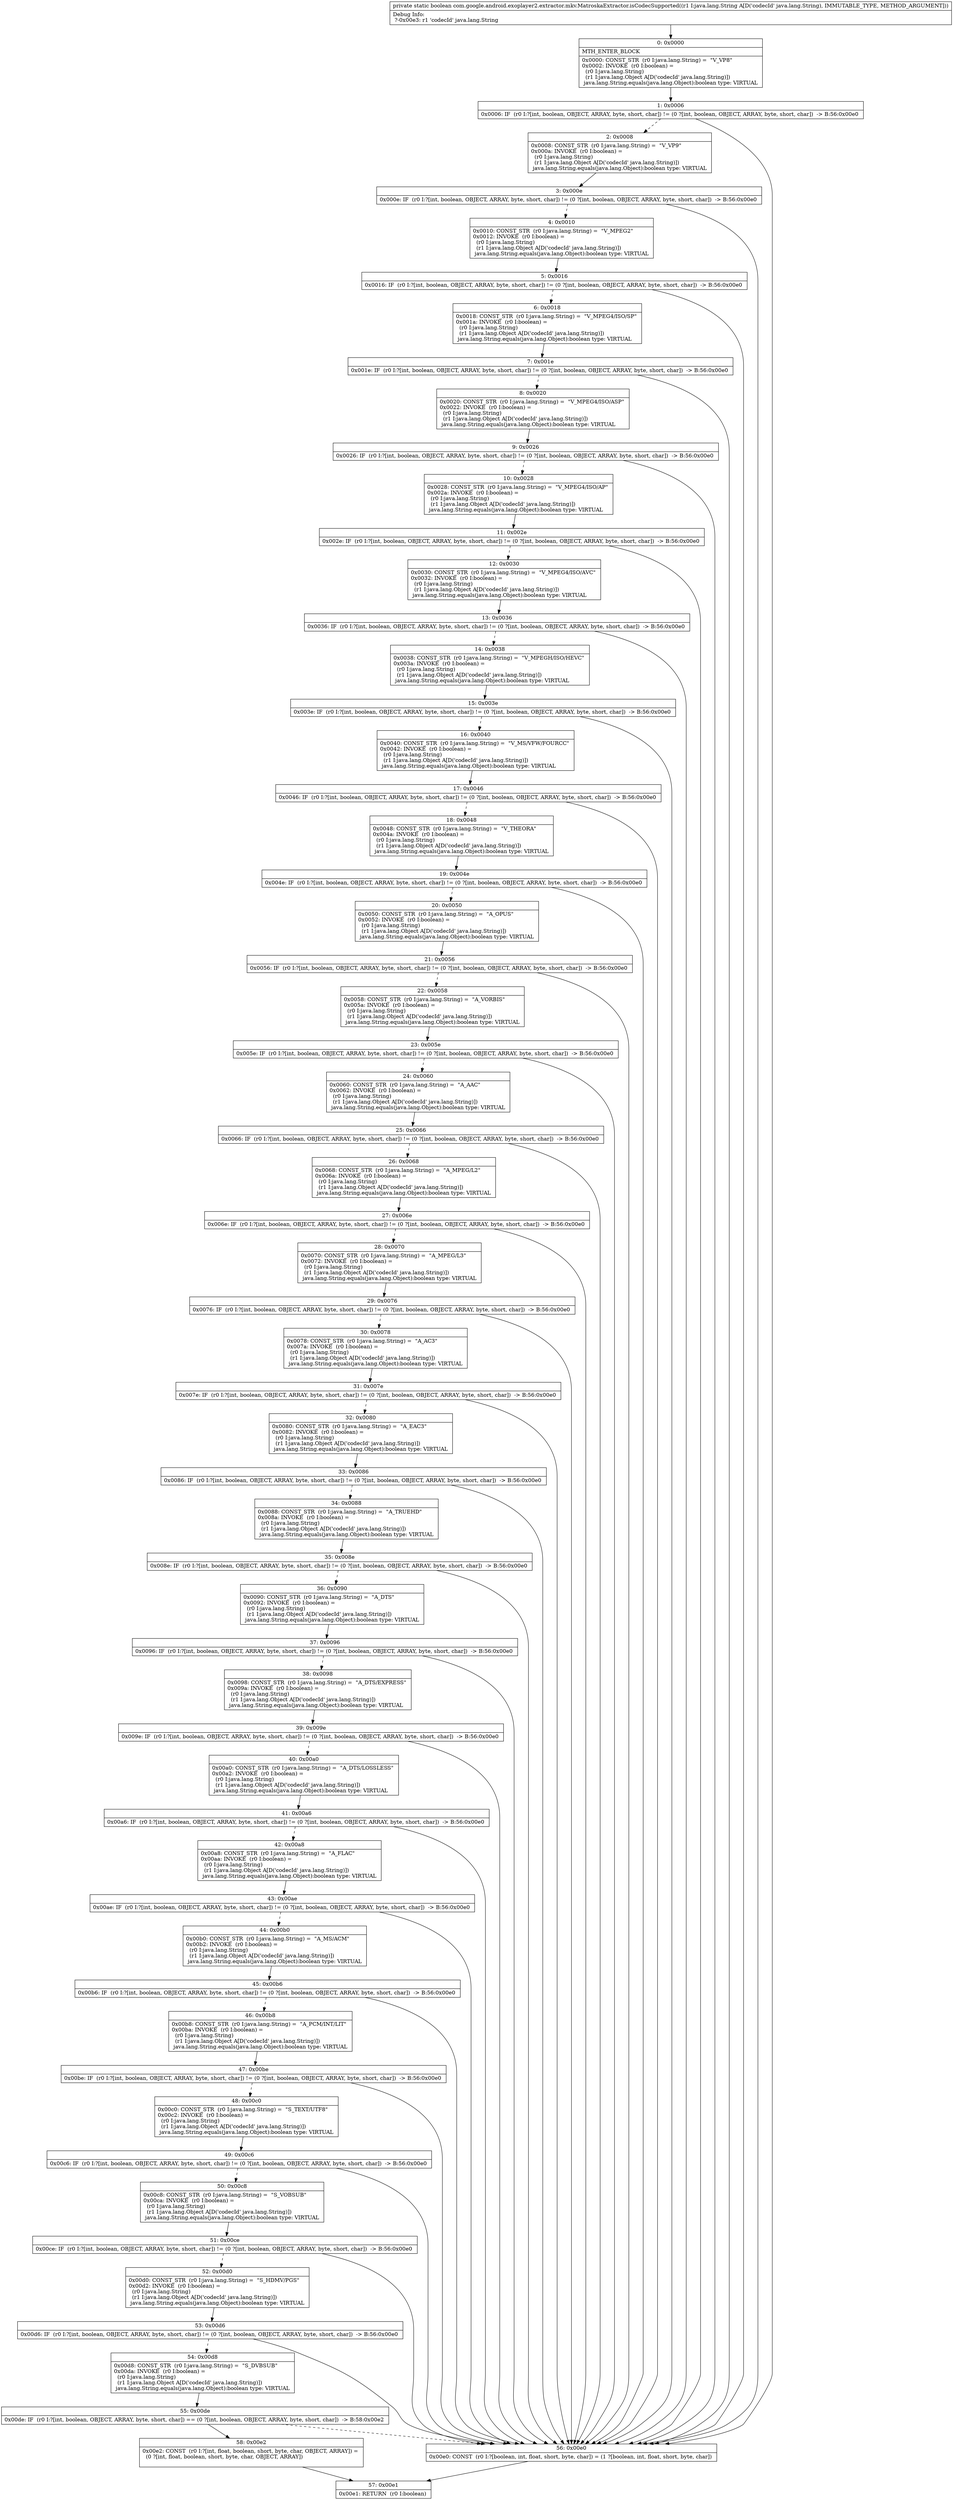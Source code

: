 digraph "CFG forcom.google.android.exoplayer2.extractor.mkv.MatroskaExtractor.isCodecSupported(Ljava\/lang\/String;)Z" {
Node_0 [shape=record,label="{0\:\ 0x0000|MTH_ENTER_BLOCK\l|0x0000: CONST_STR  (r0 I:java.lang.String) =  \"V_VP8\" \l0x0002: INVOKE  (r0 I:boolean) = \l  (r0 I:java.lang.String)\l  (r1 I:java.lang.Object A[D('codecId' java.lang.String)])\l java.lang.String.equals(java.lang.Object):boolean type: VIRTUAL \l}"];
Node_1 [shape=record,label="{1\:\ 0x0006|0x0006: IF  (r0 I:?[int, boolean, OBJECT, ARRAY, byte, short, char]) != (0 ?[int, boolean, OBJECT, ARRAY, byte, short, char])  \-\> B:56:0x00e0 \l}"];
Node_2 [shape=record,label="{2\:\ 0x0008|0x0008: CONST_STR  (r0 I:java.lang.String) =  \"V_VP9\" \l0x000a: INVOKE  (r0 I:boolean) = \l  (r0 I:java.lang.String)\l  (r1 I:java.lang.Object A[D('codecId' java.lang.String)])\l java.lang.String.equals(java.lang.Object):boolean type: VIRTUAL \l}"];
Node_3 [shape=record,label="{3\:\ 0x000e|0x000e: IF  (r0 I:?[int, boolean, OBJECT, ARRAY, byte, short, char]) != (0 ?[int, boolean, OBJECT, ARRAY, byte, short, char])  \-\> B:56:0x00e0 \l}"];
Node_4 [shape=record,label="{4\:\ 0x0010|0x0010: CONST_STR  (r0 I:java.lang.String) =  \"V_MPEG2\" \l0x0012: INVOKE  (r0 I:boolean) = \l  (r0 I:java.lang.String)\l  (r1 I:java.lang.Object A[D('codecId' java.lang.String)])\l java.lang.String.equals(java.lang.Object):boolean type: VIRTUAL \l}"];
Node_5 [shape=record,label="{5\:\ 0x0016|0x0016: IF  (r0 I:?[int, boolean, OBJECT, ARRAY, byte, short, char]) != (0 ?[int, boolean, OBJECT, ARRAY, byte, short, char])  \-\> B:56:0x00e0 \l}"];
Node_6 [shape=record,label="{6\:\ 0x0018|0x0018: CONST_STR  (r0 I:java.lang.String) =  \"V_MPEG4\/ISO\/SP\" \l0x001a: INVOKE  (r0 I:boolean) = \l  (r0 I:java.lang.String)\l  (r1 I:java.lang.Object A[D('codecId' java.lang.String)])\l java.lang.String.equals(java.lang.Object):boolean type: VIRTUAL \l}"];
Node_7 [shape=record,label="{7\:\ 0x001e|0x001e: IF  (r0 I:?[int, boolean, OBJECT, ARRAY, byte, short, char]) != (0 ?[int, boolean, OBJECT, ARRAY, byte, short, char])  \-\> B:56:0x00e0 \l}"];
Node_8 [shape=record,label="{8\:\ 0x0020|0x0020: CONST_STR  (r0 I:java.lang.String) =  \"V_MPEG4\/ISO\/ASP\" \l0x0022: INVOKE  (r0 I:boolean) = \l  (r0 I:java.lang.String)\l  (r1 I:java.lang.Object A[D('codecId' java.lang.String)])\l java.lang.String.equals(java.lang.Object):boolean type: VIRTUAL \l}"];
Node_9 [shape=record,label="{9\:\ 0x0026|0x0026: IF  (r0 I:?[int, boolean, OBJECT, ARRAY, byte, short, char]) != (0 ?[int, boolean, OBJECT, ARRAY, byte, short, char])  \-\> B:56:0x00e0 \l}"];
Node_10 [shape=record,label="{10\:\ 0x0028|0x0028: CONST_STR  (r0 I:java.lang.String) =  \"V_MPEG4\/ISO\/AP\" \l0x002a: INVOKE  (r0 I:boolean) = \l  (r0 I:java.lang.String)\l  (r1 I:java.lang.Object A[D('codecId' java.lang.String)])\l java.lang.String.equals(java.lang.Object):boolean type: VIRTUAL \l}"];
Node_11 [shape=record,label="{11\:\ 0x002e|0x002e: IF  (r0 I:?[int, boolean, OBJECT, ARRAY, byte, short, char]) != (0 ?[int, boolean, OBJECT, ARRAY, byte, short, char])  \-\> B:56:0x00e0 \l}"];
Node_12 [shape=record,label="{12\:\ 0x0030|0x0030: CONST_STR  (r0 I:java.lang.String) =  \"V_MPEG4\/ISO\/AVC\" \l0x0032: INVOKE  (r0 I:boolean) = \l  (r0 I:java.lang.String)\l  (r1 I:java.lang.Object A[D('codecId' java.lang.String)])\l java.lang.String.equals(java.lang.Object):boolean type: VIRTUAL \l}"];
Node_13 [shape=record,label="{13\:\ 0x0036|0x0036: IF  (r0 I:?[int, boolean, OBJECT, ARRAY, byte, short, char]) != (0 ?[int, boolean, OBJECT, ARRAY, byte, short, char])  \-\> B:56:0x00e0 \l}"];
Node_14 [shape=record,label="{14\:\ 0x0038|0x0038: CONST_STR  (r0 I:java.lang.String) =  \"V_MPEGH\/ISO\/HEVC\" \l0x003a: INVOKE  (r0 I:boolean) = \l  (r0 I:java.lang.String)\l  (r1 I:java.lang.Object A[D('codecId' java.lang.String)])\l java.lang.String.equals(java.lang.Object):boolean type: VIRTUAL \l}"];
Node_15 [shape=record,label="{15\:\ 0x003e|0x003e: IF  (r0 I:?[int, boolean, OBJECT, ARRAY, byte, short, char]) != (0 ?[int, boolean, OBJECT, ARRAY, byte, short, char])  \-\> B:56:0x00e0 \l}"];
Node_16 [shape=record,label="{16\:\ 0x0040|0x0040: CONST_STR  (r0 I:java.lang.String) =  \"V_MS\/VFW\/FOURCC\" \l0x0042: INVOKE  (r0 I:boolean) = \l  (r0 I:java.lang.String)\l  (r1 I:java.lang.Object A[D('codecId' java.lang.String)])\l java.lang.String.equals(java.lang.Object):boolean type: VIRTUAL \l}"];
Node_17 [shape=record,label="{17\:\ 0x0046|0x0046: IF  (r0 I:?[int, boolean, OBJECT, ARRAY, byte, short, char]) != (0 ?[int, boolean, OBJECT, ARRAY, byte, short, char])  \-\> B:56:0x00e0 \l}"];
Node_18 [shape=record,label="{18\:\ 0x0048|0x0048: CONST_STR  (r0 I:java.lang.String) =  \"V_THEORA\" \l0x004a: INVOKE  (r0 I:boolean) = \l  (r0 I:java.lang.String)\l  (r1 I:java.lang.Object A[D('codecId' java.lang.String)])\l java.lang.String.equals(java.lang.Object):boolean type: VIRTUAL \l}"];
Node_19 [shape=record,label="{19\:\ 0x004e|0x004e: IF  (r0 I:?[int, boolean, OBJECT, ARRAY, byte, short, char]) != (0 ?[int, boolean, OBJECT, ARRAY, byte, short, char])  \-\> B:56:0x00e0 \l}"];
Node_20 [shape=record,label="{20\:\ 0x0050|0x0050: CONST_STR  (r0 I:java.lang.String) =  \"A_OPUS\" \l0x0052: INVOKE  (r0 I:boolean) = \l  (r0 I:java.lang.String)\l  (r1 I:java.lang.Object A[D('codecId' java.lang.String)])\l java.lang.String.equals(java.lang.Object):boolean type: VIRTUAL \l}"];
Node_21 [shape=record,label="{21\:\ 0x0056|0x0056: IF  (r0 I:?[int, boolean, OBJECT, ARRAY, byte, short, char]) != (0 ?[int, boolean, OBJECT, ARRAY, byte, short, char])  \-\> B:56:0x00e0 \l}"];
Node_22 [shape=record,label="{22\:\ 0x0058|0x0058: CONST_STR  (r0 I:java.lang.String) =  \"A_VORBIS\" \l0x005a: INVOKE  (r0 I:boolean) = \l  (r0 I:java.lang.String)\l  (r1 I:java.lang.Object A[D('codecId' java.lang.String)])\l java.lang.String.equals(java.lang.Object):boolean type: VIRTUAL \l}"];
Node_23 [shape=record,label="{23\:\ 0x005e|0x005e: IF  (r0 I:?[int, boolean, OBJECT, ARRAY, byte, short, char]) != (0 ?[int, boolean, OBJECT, ARRAY, byte, short, char])  \-\> B:56:0x00e0 \l}"];
Node_24 [shape=record,label="{24\:\ 0x0060|0x0060: CONST_STR  (r0 I:java.lang.String) =  \"A_AAC\" \l0x0062: INVOKE  (r0 I:boolean) = \l  (r0 I:java.lang.String)\l  (r1 I:java.lang.Object A[D('codecId' java.lang.String)])\l java.lang.String.equals(java.lang.Object):boolean type: VIRTUAL \l}"];
Node_25 [shape=record,label="{25\:\ 0x0066|0x0066: IF  (r0 I:?[int, boolean, OBJECT, ARRAY, byte, short, char]) != (0 ?[int, boolean, OBJECT, ARRAY, byte, short, char])  \-\> B:56:0x00e0 \l}"];
Node_26 [shape=record,label="{26\:\ 0x0068|0x0068: CONST_STR  (r0 I:java.lang.String) =  \"A_MPEG\/L2\" \l0x006a: INVOKE  (r0 I:boolean) = \l  (r0 I:java.lang.String)\l  (r1 I:java.lang.Object A[D('codecId' java.lang.String)])\l java.lang.String.equals(java.lang.Object):boolean type: VIRTUAL \l}"];
Node_27 [shape=record,label="{27\:\ 0x006e|0x006e: IF  (r0 I:?[int, boolean, OBJECT, ARRAY, byte, short, char]) != (0 ?[int, boolean, OBJECT, ARRAY, byte, short, char])  \-\> B:56:0x00e0 \l}"];
Node_28 [shape=record,label="{28\:\ 0x0070|0x0070: CONST_STR  (r0 I:java.lang.String) =  \"A_MPEG\/L3\" \l0x0072: INVOKE  (r0 I:boolean) = \l  (r0 I:java.lang.String)\l  (r1 I:java.lang.Object A[D('codecId' java.lang.String)])\l java.lang.String.equals(java.lang.Object):boolean type: VIRTUAL \l}"];
Node_29 [shape=record,label="{29\:\ 0x0076|0x0076: IF  (r0 I:?[int, boolean, OBJECT, ARRAY, byte, short, char]) != (0 ?[int, boolean, OBJECT, ARRAY, byte, short, char])  \-\> B:56:0x00e0 \l}"];
Node_30 [shape=record,label="{30\:\ 0x0078|0x0078: CONST_STR  (r0 I:java.lang.String) =  \"A_AC3\" \l0x007a: INVOKE  (r0 I:boolean) = \l  (r0 I:java.lang.String)\l  (r1 I:java.lang.Object A[D('codecId' java.lang.String)])\l java.lang.String.equals(java.lang.Object):boolean type: VIRTUAL \l}"];
Node_31 [shape=record,label="{31\:\ 0x007e|0x007e: IF  (r0 I:?[int, boolean, OBJECT, ARRAY, byte, short, char]) != (0 ?[int, boolean, OBJECT, ARRAY, byte, short, char])  \-\> B:56:0x00e0 \l}"];
Node_32 [shape=record,label="{32\:\ 0x0080|0x0080: CONST_STR  (r0 I:java.lang.String) =  \"A_EAC3\" \l0x0082: INVOKE  (r0 I:boolean) = \l  (r0 I:java.lang.String)\l  (r1 I:java.lang.Object A[D('codecId' java.lang.String)])\l java.lang.String.equals(java.lang.Object):boolean type: VIRTUAL \l}"];
Node_33 [shape=record,label="{33\:\ 0x0086|0x0086: IF  (r0 I:?[int, boolean, OBJECT, ARRAY, byte, short, char]) != (0 ?[int, boolean, OBJECT, ARRAY, byte, short, char])  \-\> B:56:0x00e0 \l}"];
Node_34 [shape=record,label="{34\:\ 0x0088|0x0088: CONST_STR  (r0 I:java.lang.String) =  \"A_TRUEHD\" \l0x008a: INVOKE  (r0 I:boolean) = \l  (r0 I:java.lang.String)\l  (r1 I:java.lang.Object A[D('codecId' java.lang.String)])\l java.lang.String.equals(java.lang.Object):boolean type: VIRTUAL \l}"];
Node_35 [shape=record,label="{35\:\ 0x008e|0x008e: IF  (r0 I:?[int, boolean, OBJECT, ARRAY, byte, short, char]) != (0 ?[int, boolean, OBJECT, ARRAY, byte, short, char])  \-\> B:56:0x00e0 \l}"];
Node_36 [shape=record,label="{36\:\ 0x0090|0x0090: CONST_STR  (r0 I:java.lang.String) =  \"A_DTS\" \l0x0092: INVOKE  (r0 I:boolean) = \l  (r0 I:java.lang.String)\l  (r1 I:java.lang.Object A[D('codecId' java.lang.String)])\l java.lang.String.equals(java.lang.Object):boolean type: VIRTUAL \l}"];
Node_37 [shape=record,label="{37\:\ 0x0096|0x0096: IF  (r0 I:?[int, boolean, OBJECT, ARRAY, byte, short, char]) != (0 ?[int, boolean, OBJECT, ARRAY, byte, short, char])  \-\> B:56:0x00e0 \l}"];
Node_38 [shape=record,label="{38\:\ 0x0098|0x0098: CONST_STR  (r0 I:java.lang.String) =  \"A_DTS\/EXPRESS\" \l0x009a: INVOKE  (r0 I:boolean) = \l  (r0 I:java.lang.String)\l  (r1 I:java.lang.Object A[D('codecId' java.lang.String)])\l java.lang.String.equals(java.lang.Object):boolean type: VIRTUAL \l}"];
Node_39 [shape=record,label="{39\:\ 0x009e|0x009e: IF  (r0 I:?[int, boolean, OBJECT, ARRAY, byte, short, char]) != (0 ?[int, boolean, OBJECT, ARRAY, byte, short, char])  \-\> B:56:0x00e0 \l}"];
Node_40 [shape=record,label="{40\:\ 0x00a0|0x00a0: CONST_STR  (r0 I:java.lang.String) =  \"A_DTS\/LOSSLESS\" \l0x00a2: INVOKE  (r0 I:boolean) = \l  (r0 I:java.lang.String)\l  (r1 I:java.lang.Object A[D('codecId' java.lang.String)])\l java.lang.String.equals(java.lang.Object):boolean type: VIRTUAL \l}"];
Node_41 [shape=record,label="{41\:\ 0x00a6|0x00a6: IF  (r0 I:?[int, boolean, OBJECT, ARRAY, byte, short, char]) != (0 ?[int, boolean, OBJECT, ARRAY, byte, short, char])  \-\> B:56:0x00e0 \l}"];
Node_42 [shape=record,label="{42\:\ 0x00a8|0x00a8: CONST_STR  (r0 I:java.lang.String) =  \"A_FLAC\" \l0x00aa: INVOKE  (r0 I:boolean) = \l  (r0 I:java.lang.String)\l  (r1 I:java.lang.Object A[D('codecId' java.lang.String)])\l java.lang.String.equals(java.lang.Object):boolean type: VIRTUAL \l}"];
Node_43 [shape=record,label="{43\:\ 0x00ae|0x00ae: IF  (r0 I:?[int, boolean, OBJECT, ARRAY, byte, short, char]) != (0 ?[int, boolean, OBJECT, ARRAY, byte, short, char])  \-\> B:56:0x00e0 \l}"];
Node_44 [shape=record,label="{44\:\ 0x00b0|0x00b0: CONST_STR  (r0 I:java.lang.String) =  \"A_MS\/ACM\" \l0x00b2: INVOKE  (r0 I:boolean) = \l  (r0 I:java.lang.String)\l  (r1 I:java.lang.Object A[D('codecId' java.lang.String)])\l java.lang.String.equals(java.lang.Object):boolean type: VIRTUAL \l}"];
Node_45 [shape=record,label="{45\:\ 0x00b6|0x00b6: IF  (r0 I:?[int, boolean, OBJECT, ARRAY, byte, short, char]) != (0 ?[int, boolean, OBJECT, ARRAY, byte, short, char])  \-\> B:56:0x00e0 \l}"];
Node_46 [shape=record,label="{46\:\ 0x00b8|0x00b8: CONST_STR  (r0 I:java.lang.String) =  \"A_PCM\/INT\/LIT\" \l0x00ba: INVOKE  (r0 I:boolean) = \l  (r0 I:java.lang.String)\l  (r1 I:java.lang.Object A[D('codecId' java.lang.String)])\l java.lang.String.equals(java.lang.Object):boolean type: VIRTUAL \l}"];
Node_47 [shape=record,label="{47\:\ 0x00be|0x00be: IF  (r0 I:?[int, boolean, OBJECT, ARRAY, byte, short, char]) != (0 ?[int, boolean, OBJECT, ARRAY, byte, short, char])  \-\> B:56:0x00e0 \l}"];
Node_48 [shape=record,label="{48\:\ 0x00c0|0x00c0: CONST_STR  (r0 I:java.lang.String) =  \"S_TEXT\/UTF8\" \l0x00c2: INVOKE  (r0 I:boolean) = \l  (r0 I:java.lang.String)\l  (r1 I:java.lang.Object A[D('codecId' java.lang.String)])\l java.lang.String.equals(java.lang.Object):boolean type: VIRTUAL \l}"];
Node_49 [shape=record,label="{49\:\ 0x00c6|0x00c6: IF  (r0 I:?[int, boolean, OBJECT, ARRAY, byte, short, char]) != (0 ?[int, boolean, OBJECT, ARRAY, byte, short, char])  \-\> B:56:0x00e0 \l}"];
Node_50 [shape=record,label="{50\:\ 0x00c8|0x00c8: CONST_STR  (r0 I:java.lang.String) =  \"S_VOBSUB\" \l0x00ca: INVOKE  (r0 I:boolean) = \l  (r0 I:java.lang.String)\l  (r1 I:java.lang.Object A[D('codecId' java.lang.String)])\l java.lang.String.equals(java.lang.Object):boolean type: VIRTUAL \l}"];
Node_51 [shape=record,label="{51\:\ 0x00ce|0x00ce: IF  (r0 I:?[int, boolean, OBJECT, ARRAY, byte, short, char]) != (0 ?[int, boolean, OBJECT, ARRAY, byte, short, char])  \-\> B:56:0x00e0 \l}"];
Node_52 [shape=record,label="{52\:\ 0x00d0|0x00d0: CONST_STR  (r0 I:java.lang.String) =  \"S_HDMV\/PGS\" \l0x00d2: INVOKE  (r0 I:boolean) = \l  (r0 I:java.lang.String)\l  (r1 I:java.lang.Object A[D('codecId' java.lang.String)])\l java.lang.String.equals(java.lang.Object):boolean type: VIRTUAL \l}"];
Node_53 [shape=record,label="{53\:\ 0x00d6|0x00d6: IF  (r0 I:?[int, boolean, OBJECT, ARRAY, byte, short, char]) != (0 ?[int, boolean, OBJECT, ARRAY, byte, short, char])  \-\> B:56:0x00e0 \l}"];
Node_54 [shape=record,label="{54\:\ 0x00d8|0x00d8: CONST_STR  (r0 I:java.lang.String) =  \"S_DVBSUB\" \l0x00da: INVOKE  (r0 I:boolean) = \l  (r0 I:java.lang.String)\l  (r1 I:java.lang.Object A[D('codecId' java.lang.String)])\l java.lang.String.equals(java.lang.Object):boolean type: VIRTUAL \l}"];
Node_55 [shape=record,label="{55\:\ 0x00de|0x00de: IF  (r0 I:?[int, boolean, OBJECT, ARRAY, byte, short, char]) == (0 ?[int, boolean, OBJECT, ARRAY, byte, short, char])  \-\> B:58:0x00e2 \l}"];
Node_56 [shape=record,label="{56\:\ 0x00e0|0x00e0: CONST  (r0 I:?[boolean, int, float, short, byte, char]) = (1 ?[boolean, int, float, short, byte, char]) \l}"];
Node_57 [shape=record,label="{57\:\ 0x00e1|0x00e1: RETURN  (r0 I:boolean) \l}"];
Node_58 [shape=record,label="{58\:\ 0x00e2|0x00e2: CONST  (r0 I:?[int, float, boolean, short, byte, char, OBJECT, ARRAY]) = \l  (0 ?[int, float, boolean, short, byte, char, OBJECT, ARRAY])\l \l}"];
MethodNode[shape=record,label="{private static boolean com.google.android.exoplayer2.extractor.mkv.MatroskaExtractor.isCodecSupported((r1 I:java.lang.String A[D('codecId' java.lang.String), IMMUTABLE_TYPE, METHOD_ARGUMENT]))  | Debug Info:\l  ?\-0x00e3: r1 'codecId' java.lang.String\l}"];
MethodNode -> Node_0;
Node_0 -> Node_1;
Node_1 -> Node_2[style=dashed];
Node_1 -> Node_56;
Node_2 -> Node_3;
Node_3 -> Node_4[style=dashed];
Node_3 -> Node_56;
Node_4 -> Node_5;
Node_5 -> Node_6[style=dashed];
Node_5 -> Node_56;
Node_6 -> Node_7;
Node_7 -> Node_8[style=dashed];
Node_7 -> Node_56;
Node_8 -> Node_9;
Node_9 -> Node_10[style=dashed];
Node_9 -> Node_56;
Node_10 -> Node_11;
Node_11 -> Node_12[style=dashed];
Node_11 -> Node_56;
Node_12 -> Node_13;
Node_13 -> Node_14[style=dashed];
Node_13 -> Node_56;
Node_14 -> Node_15;
Node_15 -> Node_16[style=dashed];
Node_15 -> Node_56;
Node_16 -> Node_17;
Node_17 -> Node_18[style=dashed];
Node_17 -> Node_56;
Node_18 -> Node_19;
Node_19 -> Node_20[style=dashed];
Node_19 -> Node_56;
Node_20 -> Node_21;
Node_21 -> Node_22[style=dashed];
Node_21 -> Node_56;
Node_22 -> Node_23;
Node_23 -> Node_24[style=dashed];
Node_23 -> Node_56;
Node_24 -> Node_25;
Node_25 -> Node_26[style=dashed];
Node_25 -> Node_56;
Node_26 -> Node_27;
Node_27 -> Node_28[style=dashed];
Node_27 -> Node_56;
Node_28 -> Node_29;
Node_29 -> Node_30[style=dashed];
Node_29 -> Node_56;
Node_30 -> Node_31;
Node_31 -> Node_32[style=dashed];
Node_31 -> Node_56;
Node_32 -> Node_33;
Node_33 -> Node_34[style=dashed];
Node_33 -> Node_56;
Node_34 -> Node_35;
Node_35 -> Node_36[style=dashed];
Node_35 -> Node_56;
Node_36 -> Node_37;
Node_37 -> Node_38[style=dashed];
Node_37 -> Node_56;
Node_38 -> Node_39;
Node_39 -> Node_40[style=dashed];
Node_39 -> Node_56;
Node_40 -> Node_41;
Node_41 -> Node_42[style=dashed];
Node_41 -> Node_56;
Node_42 -> Node_43;
Node_43 -> Node_44[style=dashed];
Node_43 -> Node_56;
Node_44 -> Node_45;
Node_45 -> Node_46[style=dashed];
Node_45 -> Node_56;
Node_46 -> Node_47;
Node_47 -> Node_48[style=dashed];
Node_47 -> Node_56;
Node_48 -> Node_49;
Node_49 -> Node_50[style=dashed];
Node_49 -> Node_56;
Node_50 -> Node_51;
Node_51 -> Node_52[style=dashed];
Node_51 -> Node_56;
Node_52 -> Node_53;
Node_53 -> Node_54[style=dashed];
Node_53 -> Node_56;
Node_54 -> Node_55;
Node_55 -> Node_56[style=dashed];
Node_55 -> Node_58;
Node_56 -> Node_57;
Node_58 -> Node_57;
}

